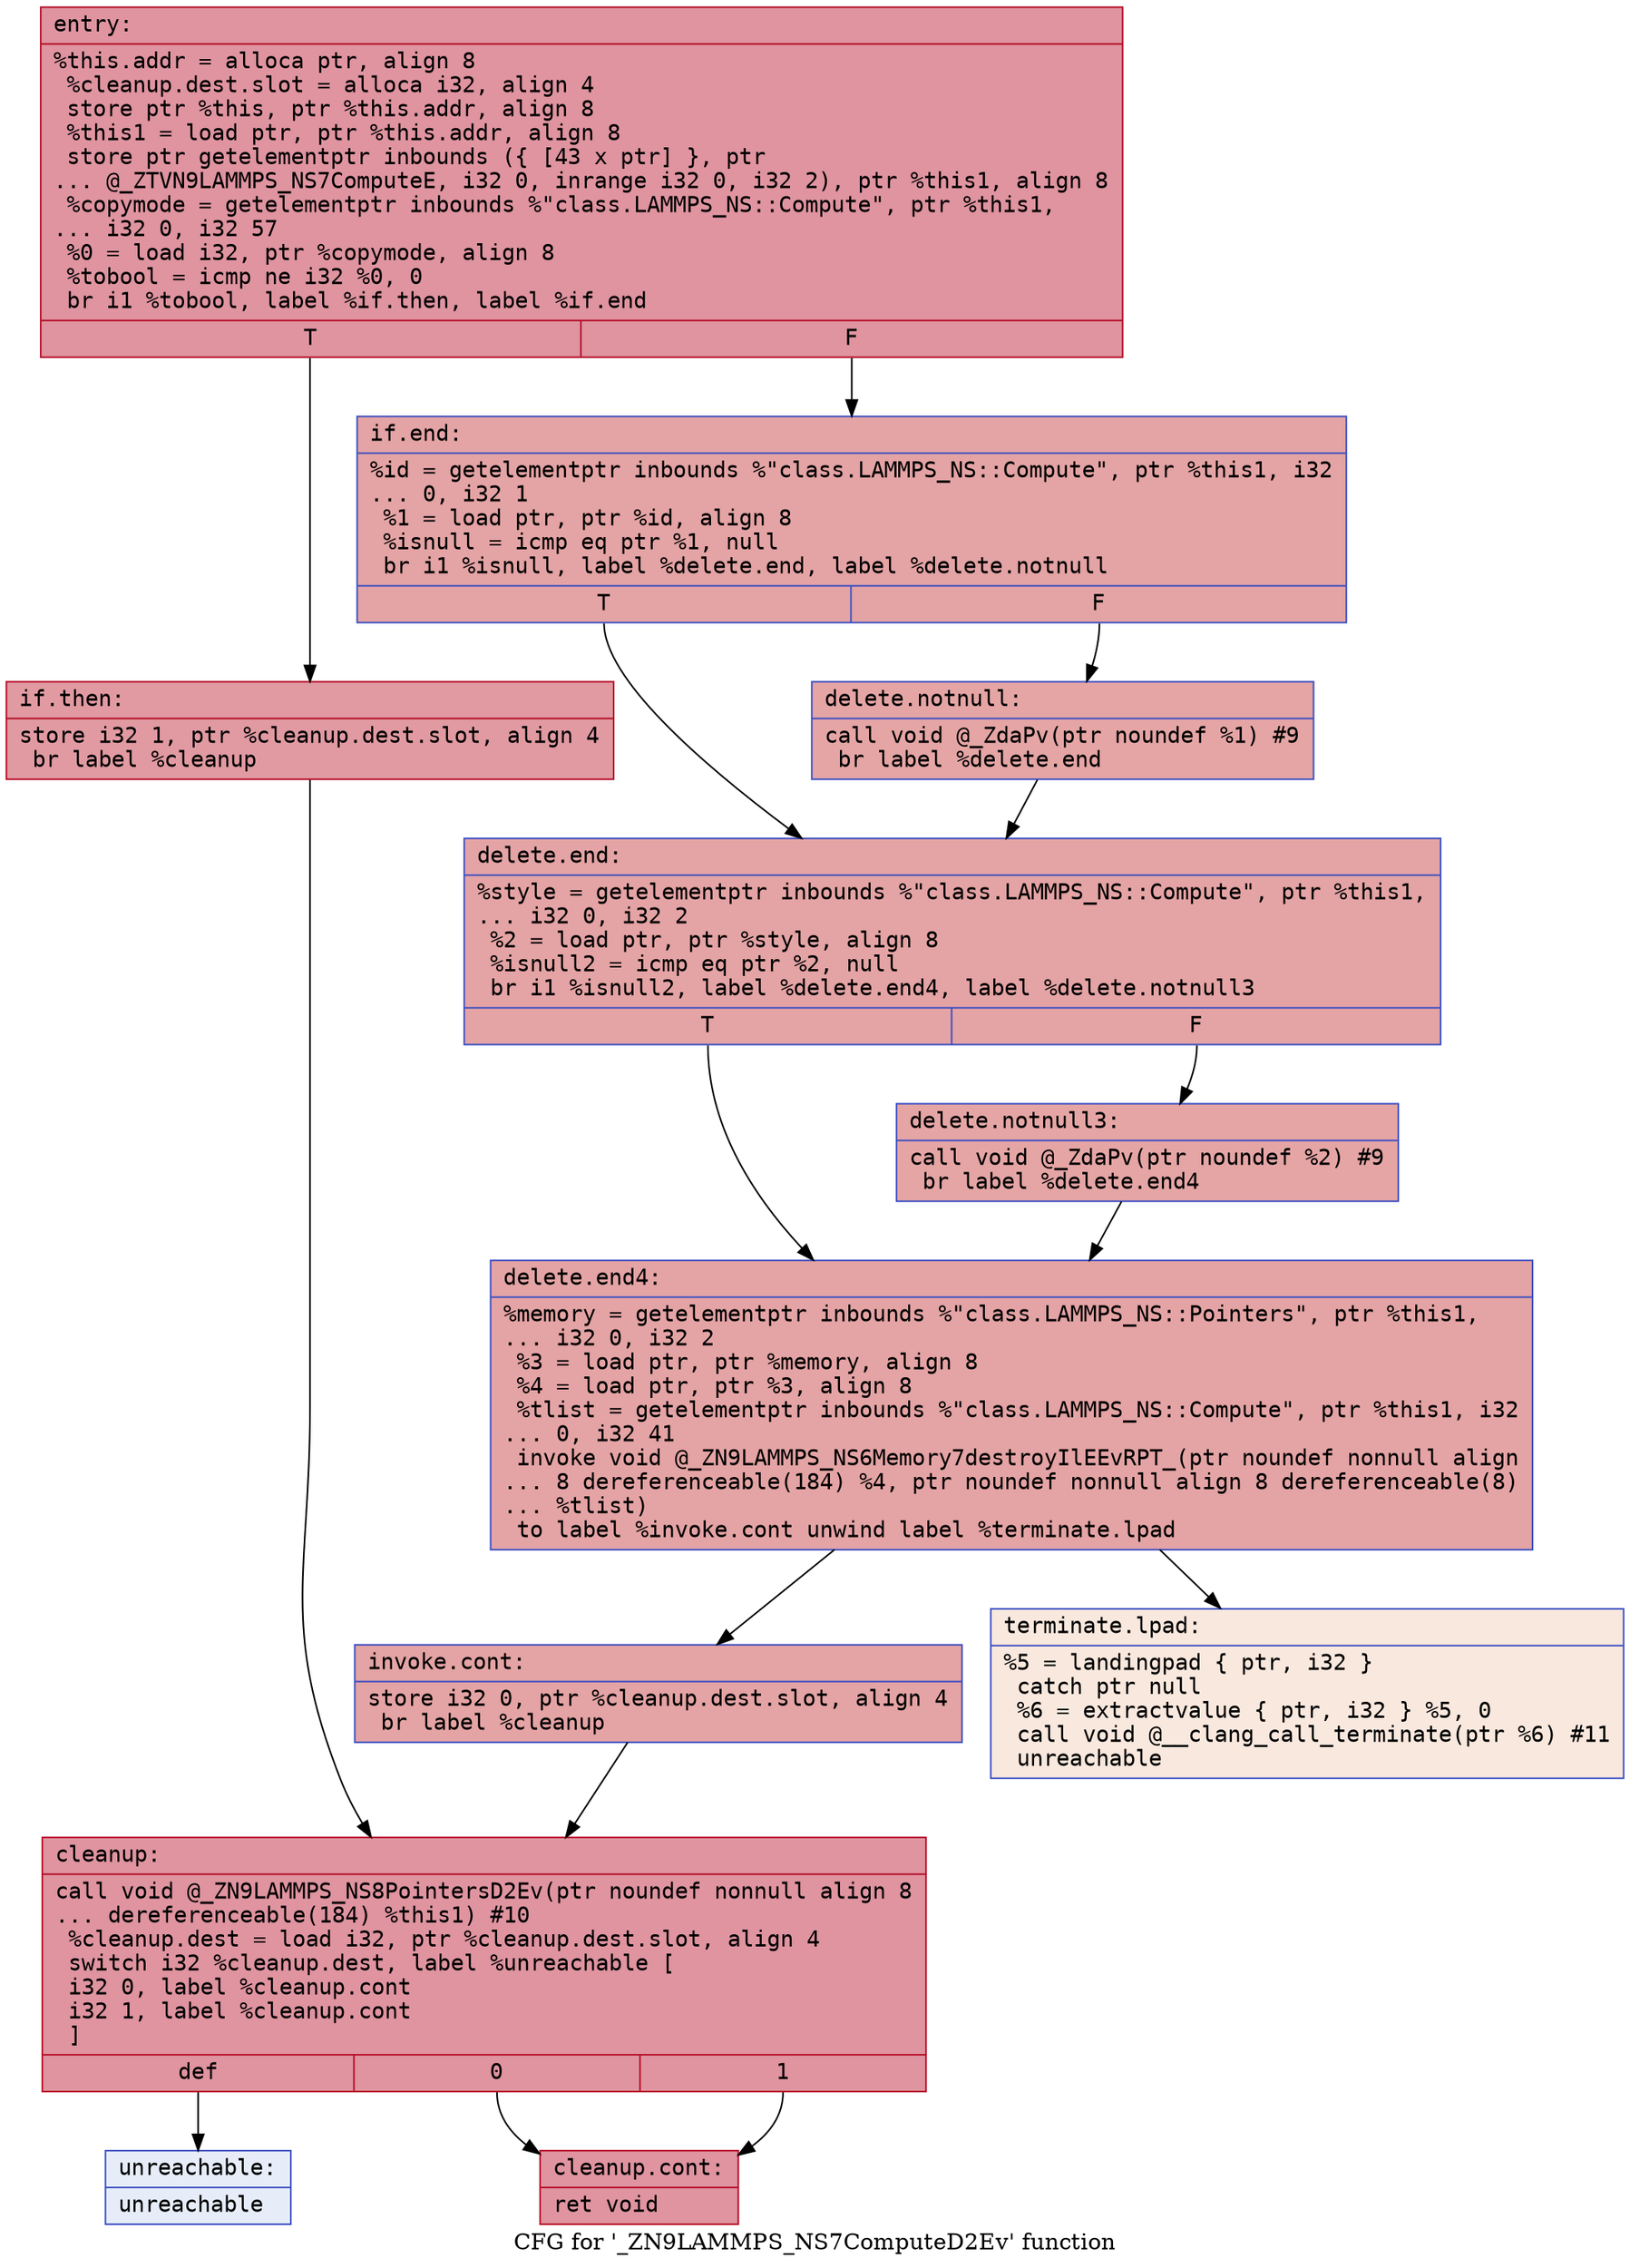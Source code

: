 digraph "CFG for '_ZN9LAMMPS_NS7ComputeD2Ev' function" {
	label="CFG for '_ZN9LAMMPS_NS7ComputeD2Ev' function";

	Node0x5633babab150 [shape=record,color="#b70d28ff", style=filled, fillcolor="#b70d2870" fontname="Courier",label="{entry:\l|  %this.addr = alloca ptr, align 8\l  %cleanup.dest.slot = alloca i32, align 4\l  store ptr %this, ptr %this.addr, align 8\l  %this1 = load ptr, ptr %this.addr, align 8\l  store ptr getelementptr inbounds (\{ [43 x ptr] \}, ptr\l... @_ZTVN9LAMMPS_NS7ComputeE, i32 0, inrange i32 0, i32 2), ptr %this1, align 8\l  %copymode = getelementptr inbounds %\"class.LAMMPS_NS::Compute\", ptr %this1,\l... i32 0, i32 57\l  %0 = load i32, ptr %copymode, align 8\l  %tobool = icmp ne i32 %0, 0\l  br i1 %tobool, label %if.then, label %if.end\l|{<s0>T|<s1>F}}"];
	Node0x5633babab150:s0 -> Node0x5633babab4e0[tooltip="entry -> if.then\nProbability 62.50%" ];
	Node0x5633babab150:s1 -> Node0x5633babab550[tooltip="entry -> if.end\nProbability 37.50%" ];
	Node0x5633babab4e0 [shape=record,color="#b70d28ff", style=filled, fillcolor="#bb1b2c70" fontname="Courier",label="{if.then:\l|  store i32 1, ptr %cleanup.dest.slot, align 4\l  br label %cleanup\l}"];
	Node0x5633babab4e0 -> Node0x5633babab710[tooltip="if.then -> cleanup\nProbability 100.00%" ];
	Node0x5633babab550 [shape=record,color="#3d50c3ff", style=filled, fillcolor="#c32e3170" fontname="Courier",label="{if.end:\l|  %id = getelementptr inbounds %\"class.LAMMPS_NS::Compute\", ptr %this1, i32\l... 0, i32 1\l  %1 = load ptr, ptr %id, align 8\l  %isnull = icmp eq ptr %1, null\l  br i1 %isnull, label %delete.end, label %delete.notnull\l|{<s0>T|<s1>F}}"];
	Node0x5633babab550:s0 -> Node0x5633babab980[tooltip="if.end -> delete.end\nProbability 37.50%" ];
	Node0x5633babab550:s1 -> Node0x5633bababb70[tooltip="if.end -> delete.notnull\nProbability 62.50%" ];
	Node0x5633bababb70 [shape=record,color="#3d50c3ff", style=filled, fillcolor="#c5333470" fontname="Courier",label="{delete.notnull:\l|  call void @_ZdaPv(ptr noundef %1) #9\l  br label %delete.end\l}"];
	Node0x5633bababb70 -> Node0x5633babab980[tooltip="delete.notnull -> delete.end\nProbability 100.00%" ];
	Node0x5633babab980 [shape=record,color="#3d50c3ff", style=filled, fillcolor="#c32e3170" fontname="Courier",label="{delete.end:\l|  %style = getelementptr inbounds %\"class.LAMMPS_NS::Compute\", ptr %this1,\l... i32 0, i32 2\l  %2 = load ptr, ptr %style, align 8\l  %isnull2 = icmp eq ptr %2, null\l  br i1 %isnull2, label %delete.end4, label %delete.notnull3\l|{<s0>T|<s1>F}}"];
	Node0x5633babab980:s0 -> Node0x5633bababf80[tooltip="delete.end -> delete.end4\nProbability 37.50%" ];
	Node0x5633babab980:s1 -> Node0x5633babac000[tooltip="delete.end -> delete.notnull3\nProbability 62.50%" ];
	Node0x5633babac000 [shape=record,color="#3d50c3ff", style=filled, fillcolor="#c5333470" fontname="Courier",label="{delete.notnull3:\l|  call void @_ZdaPv(ptr noundef %2) #9\l  br label %delete.end4\l}"];
	Node0x5633babac000 -> Node0x5633bababf80[tooltip="delete.notnull3 -> delete.end4\nProbability 100.00%" ];
	Node0x5633bababf80 [shape=record,color="#3d50c3ff", style=filled, fillcolor="#c32e3170" fontname="Courier",label="{delete.end4:\l|  %memory = getelementptr inbounds %\"class.LAMMPS_NS::Pointers\", ptr %this1,\l... i32 0, i32 2\l  %3 = load ptr, ptr %memory, align 8\l  %4 = load ptr, ptr %3, align 8\l  %tlist = getelementptr inbounds %\"class.LAMMPS_NS::Compute\", ptr %this1, i32\l... 0, i32 41\l  invoke void @_ZN9LAMMPS_NS6Memory7destroyIlEEvRPT_(ptr noundef nonnull align\l... 8 dereferenceable(184) %4, ptr noundef nonnull align 8 dereferenceable(8)\l... %tlist)\l          to label %invoke.cont unwind label %terminate.lpad\l}"];
	Node0x5633bababf80 -> Node0x5633babac5a0[tooltip="delete.end4 -> invoke.cont\nProbability 100.00%" ];
	Node0x5633bababf80 -> Node0x5633babac620[tooltip="delete.end4 -> terminate.lpad\nProbability 0.00%" ];
	Node0x5633babac5a0 [shape=record,color="#3d50c3ff", style=filled, fillcolor="#c32e3170" fontname="Courier",label="{invoke.cont:\l|  store i32 0, ptr %cleanup.dest.slot, align 4\l  br label %cleanup\l}"];
	Node0x5633babac5a0 -> Node0x5633babab710[tooltip="invoke.cont -> cleanup\nProbability 100.00%" ];
	Node0x5633babab710 [shape=record,color="#b70d28ff", style=filled, fillcolor="#b70d2870" fontname="Courier",label="{cleanup:\l|  call void @_ZN9LAMMPS_NS8PointersD2Ev(ptr noundef nonnull align 8\l... dereferenceable(184) %this1) #10\l  %cleanup.dest = load i32, ptr %cleanup.dest.slot, align 4\l  switch i32 %cleanup.dest, label %unreachable [\l    i32 0, label %cleanup.cont\l    i32 1, label %cleanup.cont\l  ]\l|{<s0>def|<s1>0|<s2>1}}"];
	Node0x5633babab710:s0 -> Node0x5633babacb90[tooltip="cleanup -> unreachable\nProbability 0.00%" ];
	Node0x5633babab710:s1 -> Node0x5633babacbe0[tooltip="cleanup -> cleanup.cont\nProbability 100.00%" ];
	Node0x5633babab710:s2 -> Node0x5633babacbe0[tooltip="cleanup -> cleanup.cont\nProbability 100.00%" ];
	Node0x5633babacbe0 [shape=record,color="#b70d28ff", style=filled, fillcolor="#b70d2870" fontname="Courier",label="{cleanup.cont:\l|  ret void\l}"];
	Node0x5633babac620 [shape=record,color="#3d50c3ff", style=filled, fillcolor="#f2cab570" fontname="Courier",label="{terminate.lpad:\l|  %5 = landingpad \{ ptr, i32 \}\l          catch ptr null\l  %6 = extractvalue \{ ptr, i32 \} %5, 0\l  call void @__clang_call_terminate(ptr %6) #11\l  unreachable\l}"];
	Node0x5633babacb90 [shape=record,color="#3d50c3ff", style=filled, fillcolor="#c7d7f070" fontname="Courier",label="{unreachable:\l|  unreachable\l}"];
}
